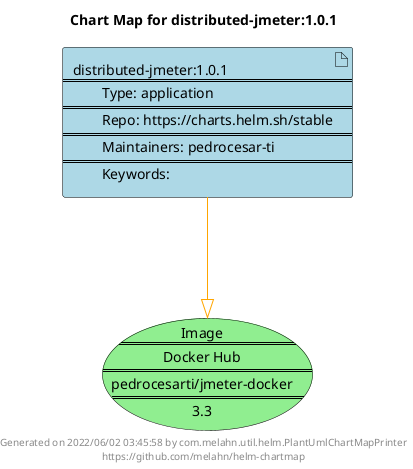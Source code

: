 @startuml
skinparam linetype ortho
skinparam backgroundColor white
skinparam usecaseBorderColor black
skinparam usecaseArrowColor LightSlateGray
skinparam artifactBorderColor black
skinparam artifactArrowColor LightSlateGray

title Chart Map for distributed-jmeter:1.0.1

'There is one referenced Helm Chart
artifact "distributed-jmeter:1.0.1\n====\n\tType: application\n====\n\tRepo: https://charts.helm.sh/stable\n====\n\tMaintainers: pedrocesar-ti\n====\n\tKeywords: " as distributed_jmeter_1_0_1 #LightBlue

'There is one referenced Docker Image
usecase "Image\n====\nDocker Hub\n====\npedrocesarti/jmeter-docker\n====\n3.3" as pedrocesarti_jmeter_docker_3_3 #LightGreen

'Chart Dependencies
distributed_jmeter_1_0_1--[#orange]-|>pedrocesarti_jmeter_docker_3_3

center footer Generated on 2022/06/02 03:45:58 by com.melahn.util.helm.PlantUmlChartMapPrinter\nhttps://github.com/melahn/helm-chartmap
@enduml
